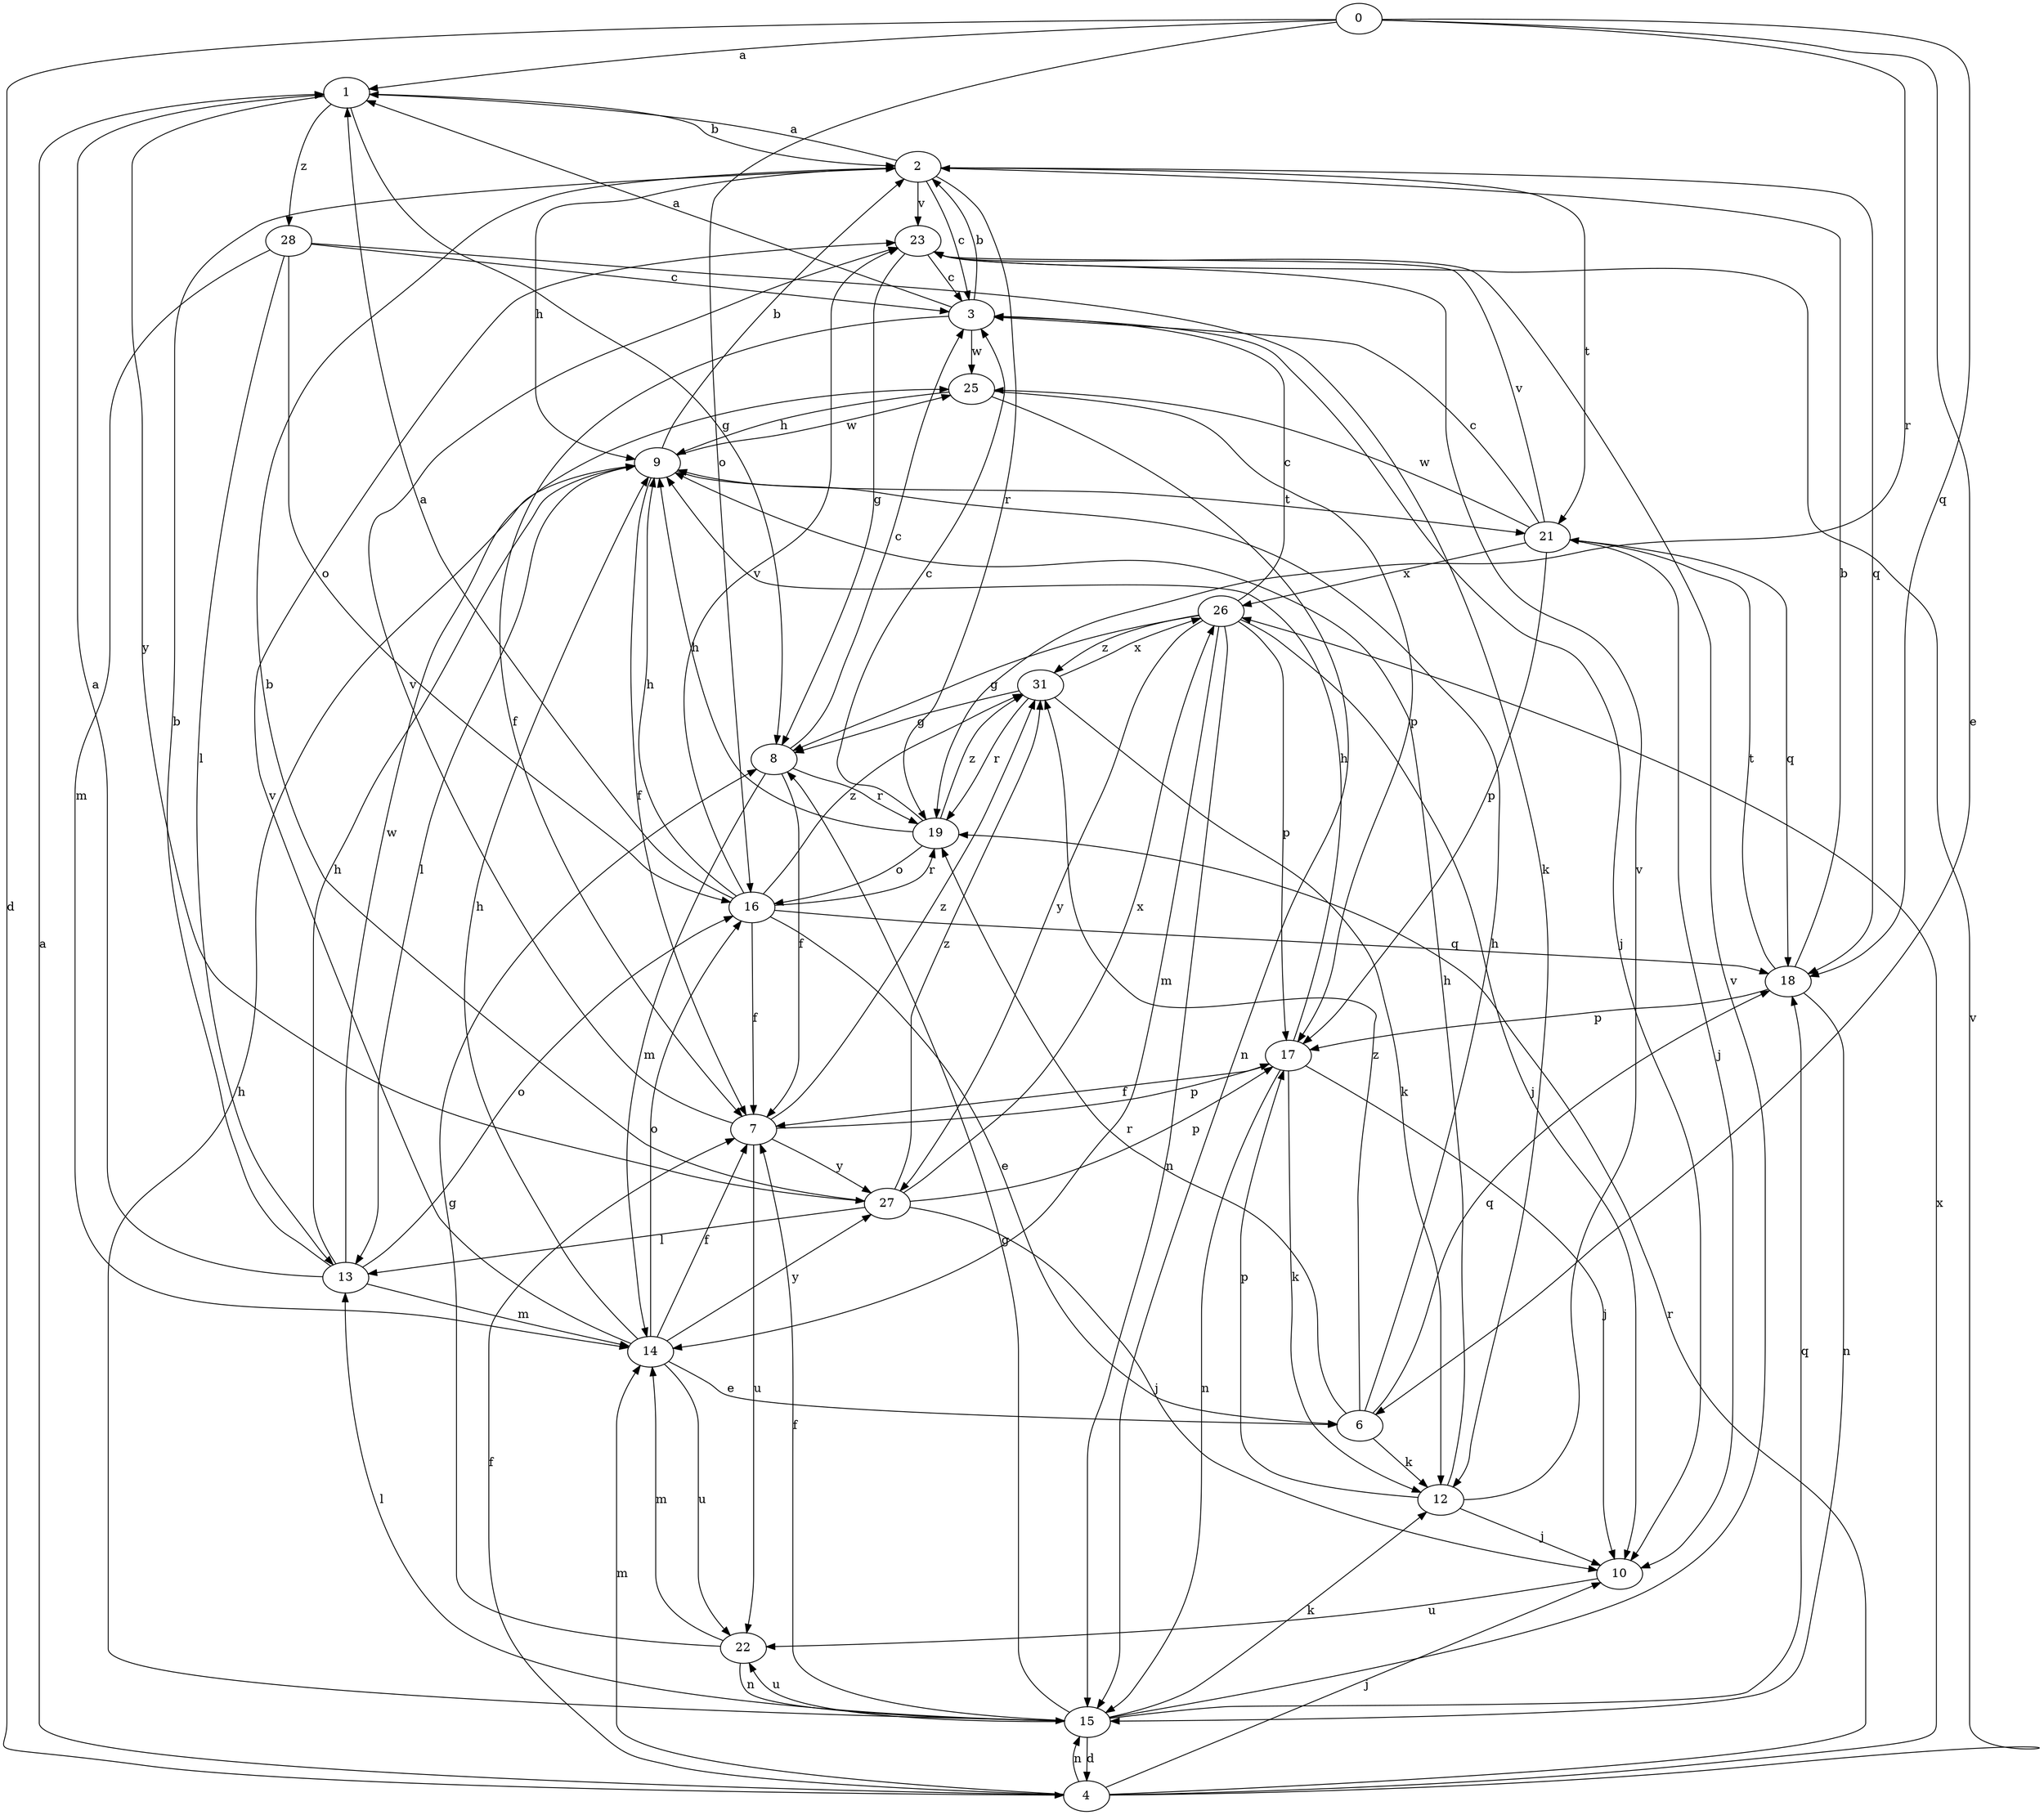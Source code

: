 strict digraph  {
0;
1;
2;
3;
4;
6;
7;
8;
9;
10;
12;
13;
14;
15;
16;
17;
18;
19;
21;
22;
23;
25;
26;
27;
28;
31;
0 -> 1  [label=a];
0 -> 4  [label=d];
0 -> 6  [label=e];
0 -> 16  [label=o];
0 -> 18  [label=q];
0 -> 19  [label=r];
1 -> 2  [label=b];
1 -> 8  [label=g];
1 -> 27  [label=y];
1 -> 28  [label=z];
2 -> 1  [label=a];
2 -> 3  [label=c];
2 -> 9  [label=h];
2 -> 18  [label=q];
2 -> 19  [label=r];
2 -> 21  [label=t];
2 -> 23  [label=v];
3 -> 1  [label=a];
3 -> 2  [label=b];
3 -> 7  [label=f];
3 -> 10  [label=j];
3 -> 25  [label=w];
4 -> 1  [label=a];
4 -> 7  [label=f];
4 -> 10  [label=j];
4 -> 14  [label=m];
4 -> 15  [label=n];
4 -> 19  [label=r];
4 -> 23  [label=v];
4 -> 26  [label=x];
6 -> 9  [label=h];
6 -> 12  [label=k];
6 -> 18  [label=q];
6 -> 19  [label=r];
6 -> 31  [label=z];
7 -> 17  [label=p];
7 -> 22  [label=u];
7 -> 23  [label=v];
7 -> 27  [label=y];
7 -> 31  [label=z];
8 -> 3  [label=c];
8 -> 7  [label=f];
8 -> 14  [label=m];
8 -> 19  [label=r];
9 -> 2  [label=b];
9 -> 7  [label=f];
9 -> 13  [label=l];
9 -> 21  [label=t];
9 -> 25  [label=w];
10 -> 22  [label=u];
12 -> 9  [label=h];
12 -> 10  [label=j];
12 -> 17  [label=p];
12 -> 23  [label=v];
13 -> 1  [label=a];
13 -> 2  [label=b];
13 -> 9  [label=h];
13 -> 14  [label=m];
13 -> 16  [label=o];
13 -> 25  [label=w];
14 -> 6  [label=e];
14 -> 7  [label=f];
14 -> 9  [label=h];
14 -> 16  [label=o];
14 -> 22  [label=u];
14 -> 23  [label=v];
14 -> 27  [label=y];
15 -> 4  [label=d];
15 -> 7  [label=f];
15 -> 8  [label=g];
15 -> 9  [label=h];
15 -> 12  [label=k];
15 -> 13  [label=l];
15 -> 18  [label=q];
15 -> 22  [label=u];
15 -> 23  [label=v];
16 -> 1  [label=a];
16 -> 6  [label=e];
16 -> 7  [label=f];
16 -> 9  [label=h];
16 -> 18  [label=q];
16 -> 19  [label=r];
16 -> 23  [label=v];
16 -> 31  [label=z];
17 -> 7  [label=f];
17 -> 9  [label=h];
17 -> 10  [label=j];
17 -> 12  [label=k];
17 -> 15  [label=n];
18 -> 2  [label=b];
18 -> 15  [label=n];
18 -> 17  [label=p];
18 -> 21  [label=t];
19 -> 3  [label=c];
19 -> 9  [label=h];
19 -> 16  [label=o];
19 -> 31  [label=z];
21 -> 3  [label=c];
21 -> 10  [label=j];
21 -> 17  [label=p];
21 -> 18  [label=q];
21 -> 23  [label=v];
21 -> 25  [label=w];
21 -> 26  [label=x];
22 -> 8  [label=g];
22 -> 14  [label=m];
22 -> 15  [label=n];
23 -> 3  [label=c];
23 -> 8  [label=g];
25 -> 9  [label=h];
25 -> 15  [label=n];
25 -> 17  [label=p];
26 -> 3  [label=c];
26 -> 8  [label=g];
26 -> 10  [label=j];
26 -> 14  [label=m];
26 -> 15  [label=n];
26 -> 17  [label=p];
26 -> 27  [label=y];
26 -> 31  [label=z];
27 -> 2  [label=b];
27 -> 10  [label=j];
27 -> 13  [label=l];
27 -> 17  [label=p];
27 -> 26  [label=x];
27 -> 31  [label=z];
28 -> 3  [label=c];
28 -> 12  [label=k];
28 -> 13  [label=l];
28 -> 14  [label=m];
28 -> 16  [label=o];
31 -> 8  [label=g];
31 -> 12  [label=k];
31 -> 19  [label=r];
31 -> 26  [label=x];
}

